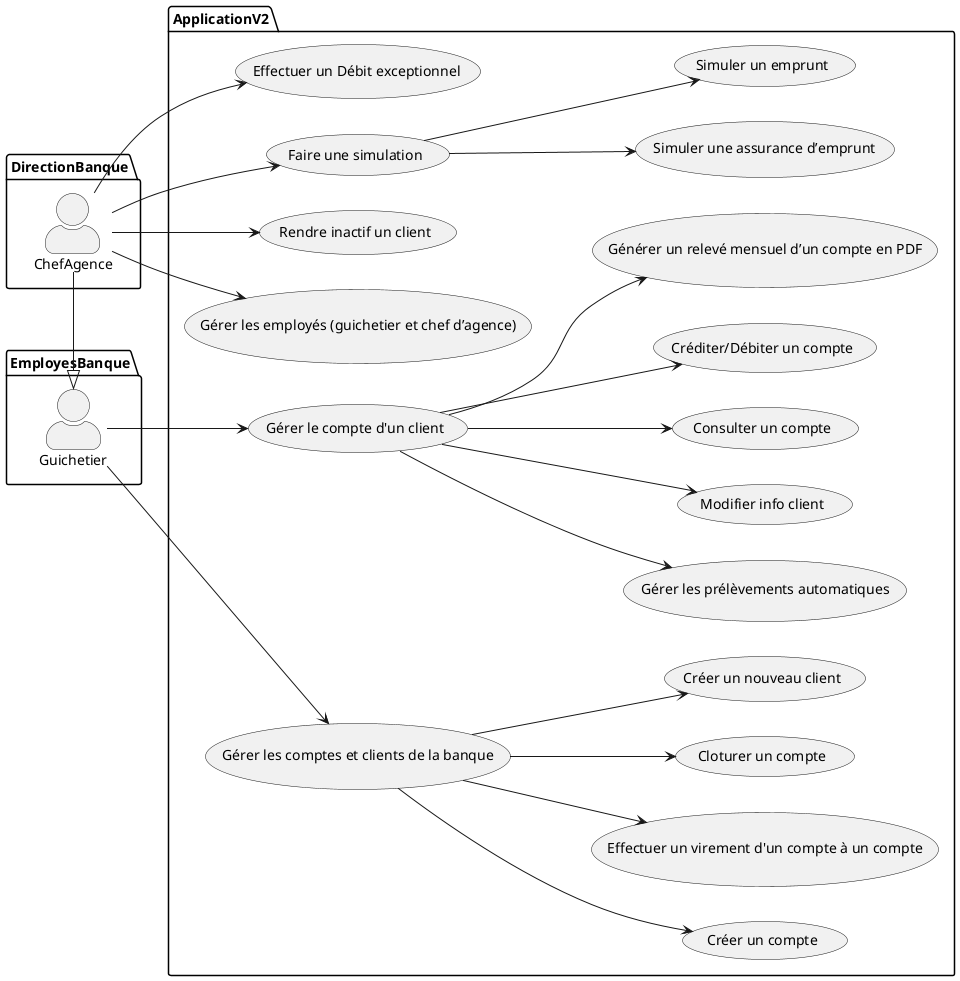 ```plantuml

@startuml dcuV2
skinparam actorStyle awesome
left to right direction

package ApplicationV2{
    /'guichetier v0'/
    usecase 0 as "Gérer le compte d'un client"
    usecase 00 as "Gérer les comptes et clients de la banque"
    usecase 1 as "Modifier info client"
    usecase 2 as "Créer un nouveau client"
    usecase 3 as "Consulter un compte"
    usecase 4 as "Créditer/Débiter un compte"

    /'chef d'agence v0'/
    usecase 5 as "Rendre inactif un client"

    /'guichetier v1'/
    usecase 7 as "Créer un compte"
    usecase 8 as "Effectuer un virement d'un compte à un compte"
    usecase 9 as "Cloturer un compte"

    /'chef d'agence v1'/
    usecase 10 as "Gérer les employés (guichetier et chef d’agence)"

    /'guichetier v2'/
    usecase 11 as "Générer un relevé mensuel d’un compte en PDF"
    usecase 12 as "Gérer les prélèvements automatiques"

    /'chef d'agence v2'/
    usecase 13 as "Effectuer un Débit exceptionnel"
    usecase 14 as "Faire une simulation"
    usecase 141 as "Simuler un emprunt"
    usecase 142 as "Simuler une assurance d’emprunt"

}

package EmployesBanque{
    actor Guichetier  
}

package DirectionBanque{
actor ChefAgence
}

ChefAgence -|> Guichetier

Guichetier --> 0
Guichetier --> 00


0 -->1
0 --> 4
0 --> 3
0 --> 11
0 --> 12

00 --> 2
00 --> 7
00 --> 8
00 --> 9

ChefAgence --> 5
ChefAgence --> 10
ChefAgence --> 13
ChefAgence --> 14 

14 --> 141
14 --> 142

@enduml 

```



